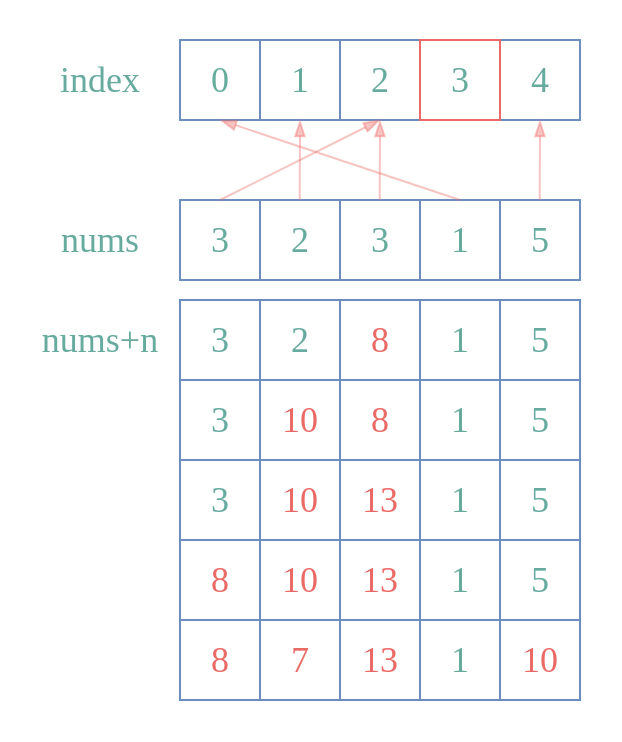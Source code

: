 <mxfile version="15.9.4" type="device"><diagram id="U2xB3zIjQ8TC4uwwACwZ" name="Page-1"><mxGraphModel dx="936" dy="531" grid="1" gridSize="10" guides="1" tooltips="1" connect="1" arrows="1" fold="1" page="1" pageScale="1" pageWidth="850" pageHeight="1100" math="0" shadow="0"><root><mxCell id="0"/><mxCell id="1" parent="0"/><mxCell id="mcKAn6WwkkcnGos3xw8M-1" value="" style="rounded=0;whiteSpace=wrap;html=1;fillColor=none;strokeColor=#6c8ebf;" vertex="1" parent="1"><mxGeometry x="320" y="310" width="40" height="40" as="geometry"/></mxCell><mxCell id="mcKAn6WwkkcnGos3xw8M-2" value="&lt;font face=&quot;monaco&quot; data-font-src=&quot;https://fonts.googleapis.com/css?family=monaco&quot; color=&quot;#67ab9f&quot; style=&quot;font-size: 18px&quot;&gt;0&lt;/font&gt;" style="text;html=1;strokeColor=none;fillColor=none;align=center;verticalAlign=middle;whiteSpace=wrap;rounded=0;" vertex="1" parent="1"><mxGeometry x="320" y="310" width="40" height="40" as="geometry"/></mxCell><mxCell id="mcKAn6WwkkcnGos3xw8M-3" value="" style="rounded=0;whiteSpace=wrap;html=1;fillColor=none;strokeColor=#6c8ebf;" vertex="1" parent="1"><mxGeometry x="360" y="310" width="40" height="40" as="geometry"/></mxCell><mxCell id="mcKAn6WwkkcnGos3xw8M-4" value="&lt;font face=&quot;monaco&quot; data-font-src=&quot;https://fonts.googleapis.com/css?family=monaco&quot; color=&quot;#67ab9f&quot; style=&quot;font-size: 18px&quot;&gt;1&lt;/font&gt;" style="text;html=1;strokeColor=none;fillColor=none;align=center;verticalAlign=middle;whiteSpace=wrap;rounded=0;" vertex="1" parent="1"><mxGeometry x="360" y="310" width="40" height="40" as="geometry"/></mxCell><mxCell id="mcKAn6WwkkcnGos3xw8M-5" value="" style="rounded=0;whiteSpace=wrap;html=1;fillColor=none;strokeColor=#6c8ebf;" vertex="1" parent="1"><mxGeometry x="400" y="310" width="40" height="40" as="geometry"/></mxCell><mxCell id="mcKAn6WwkkcnGos3xw8M-6" value="&lt;font face=&quot;monaco&quot; data-font-src=&quot;https://fonts.googleapis.com/css?family=monaco&quot; color=&quot;#67ab9f&quot; style=&quot;font-size: 18px&quot;&gt;2&lt;/font&gt;" style="text;html=1;strokeColor=none;fillColor=none;align=center;verticalAlign=middle;whiteSpace=wrap;rounded=0;" vertex="1" parent="1"><mxGeometry x="400" y="310" width="40" height="40" as="geometry"/></mxCell><mxCell id="mcKAn6WwkkcnGos3xw8M-7" value="" style="rounded=0;whiteSpace=wrap;html=1;fillColor=none;strokeColor=#6c8ebf;" vertex="1" parent="1"><mxGeometry x="440" y="310" width="40" height="40" as="geometry"/></mxCell><mxCell id="mcKAn6WwkkcnGos3xw8M-9" value="" style="rounded=0;whiteSpace=wrap;html=1;fillColor=none;strokeColor=#6c8ebf;" vertex="1" parent="1"><mxGeometry x="480" y="310" width="40" height="40" as="geometry"/></mxCell><mxCell id="mcKAn6WwkkcnGos3xw8M-10" value="&lt;font face=&quot;monaco&quot; data-font-src=&quot;https://fonts.googleapis.com/css?family=monaco&quot; color=&quot;#67ab9f&quot; style=&quot;font-size: 18px&quot;&gt;4&lt;/font&gt;" style="text;html=1;strokeColor=none;fillColor=none;align=center;verticalAlign=middle;whiteSpace=wrap;rounded=0;" vertex="1" parent="1"><mxGeometry x="480" y="310" width="40" height="40" as="geometry"/></mxCell><mxCell id="mcKAn6WwkkcnGos3xw8M-13" value="&lt;font face=&quot;monaco&quot; data-font-src=&quot;https://fonts.googleapis.com/css?family=monaco&quot; color=&quot;#67ab9f&quot; style=&quot;font-size: 18px&quot;&gt;index&lt;/font&gt;" style="text;html=1;strokeColor=none;fillColor=none;align=center;verticalAlign=middle;whiteSpace=wrap;rounded=0;" vertex="1" parent="1"><mxGeometry x="240" y="310" width="80" height="40" as="geometry"/></mxCell><mxCell id="mcKAn6WwkkcnGos3xw8M-14" value="" style="rounded=0;whiteSpace=wrap;html=1;fillColor=none;strokeColor=#6c8ebf;" vertex="1" parent="1"><mxGeometry x="320" y="390" width="40" height="40" as="geometry"/></mxCell><mxCell id="mcKAn6WwkkcnGos3xw8M-15" value="&lt;font face=&quot;monaco&quot; data-font-src=&quot;https://fonts.googleapis.com/css?family=monaco&quot; color=&quot;#67ab9f&quot; style=&quot;font-size: 18px&quot;&gt;3&lt;/font&gt;" style="text;html=1;strokeColor=none;fillColor=none;align=center;verticalAlign=middle;whiteSpace=wrap;rounded=0;" vertex="1" parent="1"><mxGeometry x="320" y="390" width="40" height="40" as="geometry"/></mxCell><mxCell id="mcKAn6WwkkcnGos3xw8M-16" value="" style="rounded=0;whiteSpace=wrap;html=1;fillColor=none;strokeColor=#6c8ebf;" vertex="1" parent="1"><mxGeometry x="360" y="390" width="40" height="40" as="geometry"/></mxCell><mxCell id="mcKAn6WwkkcnGos3xw8M-17" value="&lt;font face=&quot;monaco&quot; data-font-src=&quot;https://fonts.googleapis.com/css?family=monaco&quot; color=&quot;#67ab9f&quot; style=&quot;font-size: 18px&quot;&gt;2&lt;/font&gt;" style="text;html=1;strokeColor=none;fillColor=none;align=center;verticalAlign=middle;whiteSpace=wrap;rounded=0;" vertex="1" parent="1"><mxGeometry x="360" y="390" width="40" height="40" as="geometry"/></mxCell><mxCell id="mcKAn6WwkkcnGos3xw8M-18" value="" style="rounded=0;whiteSpace=wrap;html=1;fillColor=none;strokeColor=#6c8ebf;" vertex="1" parent="1"><mxGeometry x="400" y="390" width="40" height="40" as="geometry"/></mxCell><mxCell id="mcKAn6WwkkcnGos3xw8M-19" value="&lt;font face=&quot;monaco&quot; data-font-src=&quot;https://fonts.googleapis.com/css?family=monaco&quot; color=&quot;#67ab9f&quot; style=&quot;font-size: 18px&quot;&gt;3&lt;/font&gt;" style="text;html=1;strokeColor=none;fillColor=none;align=center;verticalAlign=middle;whiteSpace=wrap;rounded=0;" vertex="1" parent="1"><mxGeometry x="400" y="390" width="40" height="40" as="geometry"/></mxCell><mxCell id="mcKAn6WwkkcnGos3xw8M-20" value="" style="rounded=0;whiteSpace=wrap;html=1;fillColor=none;strokeColor=#6c8ebf;" vertex="1" parent="1"><mxGeometry x="440" y="390" width="40" height="40" as="geometry"/></mxCell><mxCell id="mcKAn6WwkkcnGos3xw8M-21" value="&lt;font face=&quot;monaco&quot; data-font-src=&quot;https://fonts.googleapis.com/css?family=monaco&quot; color=&quot;#67ab9f&quot; style=&quot;font-size: 18px&quot;&gt;1&lt;/font&gt;" style="text;html=1;strokeColor=none;fillColor=none;align=center;verticalAlign=middle;whiteSpace=wrap;rounded=0;" vertex="1" parent="1"><mxGeometry x="440" y="390" width="40" height="40" as="geometry"/></mxCell><mxCell id="mcKAn6WwkkcnGos3xw8M-22" value="" style="rounded=0;whiteSpace=wrap;html=1;fillColor=none;strokeColor=#6c8ebf;" vertex="1" parent="1"><mxGeometry x="480" y="390" width="40" height="40" as="geometry"/></mxCell><mxCell id="mcKAn6WwkkcnGos3xw8M-23" value="&lt;font face=&quot;monaco&quot; data-font-src=&quot;https://fonts.googleapis.com/css?family=monaco&quot; color=&quot;#67ab9f&quot; style=&quot;font-size: 18px&quot;&gt;5&lt;/font&gt;" style="text;html=1;strokeColor=none;fillColor=none;align=center;verticalAlign=middle;whiteSpace=wrap;rounded=0;" vertex="1" parent="1"><mxGeometry x="480" y="390" width="40" height="40" as="geometry"/></mxCell><mxCell id="mcKAn6WwkkcnGos3xw8M-24" value="&lt;font color=&quot;#67ab9f&quot; face=&quot;monaco&quot;&gt;&lt;span style=&quot;font-size: 18px&quot;&gt;nums&lt;/span&gt;&lt;/font&gt;" style="text;html=1;strokeColor=none;fillColor=none;align=center;verticalAlign=middle;whiteSpace=wrap;rounded=0;" vertex="1" parent="1"><mxGeometry x="240" y="390" width="80" height="40" as="geometry"/></mxCell><mxCell id="mcKAn6WwkkcnGos3xw8M-25" value="" style="rounded=0;whiteSpace=wrap;html=1;fillColor=none;strokeColor=#6c8ebf;" vertex="1" parent="1"><mxGeometry x="320" y="600" width="40" height="40" as="geometry"/></mxCell><mxCell id="mcKAn6WwkkcnGos3xw8M-26" value="&lt;font face=&quot;monaco&quot; data-font-src=&quot;https://fonts.googleapis.com/css?family=monaco&quot; style=&quot;font-size: 18px&quot; color=&quot;#ea6b66&quot;&gt;8&lt;/font&gt;" style="text;html=1;strokeColor=none;fillColor=none;align=center;verticalAlign=middle;whiteSpace=wrap;rounded=0;" vertex="1" parent="1"><mxGeometry x="320" y="600" width="40" height="40" as="geometry"/></mxCell><mxCell id="mcKAn6WwkkcnGos3xw8M-27" value="" style="rounded=0;whiteSpace=wrap;html=1;fillColor=none;strokeColor=#6c8ebf;" vertex="1" parent="1"><mxGeometry x="360" y="600" width="40" height="40" as="geometry"/></mxCell><mxCell id="mcKAn6WwkkcnGos3xw8M-28" value="&lt;font face=&quot;monaco&quot; data-font-src=&quot;https://fonts.googleapis.com/css?family=monaco&quot; style=&quot;font-size: 18px&quot; color=&quot;#ea6b66&quot;&gt;7&lt;/font&gt;" style="text;html=1;strokeColor=none;fillColor=none;align=center;verticalAlign=middle;whiteSpace=wrap;rounded=0;" vertex="1" parent="1"><mxGeometry x="360" y="600" width="40" height="40" as="geometry"/></mxCell><mxCell id="mcKAn6WwkkcnGos3xw8M-29" value="" style="rounded=0;whiteSpace=wrap;html=1;fillColor=none;strokeColor=#6c8ebf;" vertex="1" parent="1"><mxGeometry x="400" y="600" width="40" height="40" as="geometry"/></mxCell><mxCell id="mcKAn6WwkkcnGos3xw8M-30" value="&lt;font face=&quot;monaco&quot; data-font-src=&quot;https://fonts.googleapis.com/css?family=monaco&quot; style=&quot;font-size: 18px&quot; color=&quot;#ea6b66&quot;&gt;13&lt;/font&gt;" style="text;html=1;strokeColor=none;fillColor=none;align=center;verticalAlign=middle;whiteSpace=wrap;rounded=0;" vertex="1" parent="1"><mxGeometry x="400" y="600" width="40" height="40" as="geometry"/></mxCell><mxCell id="mcKAn6WwkkcnGos3xw8M-31" value="" style="rounded=0;whiteSpace=wrap;html=1;fillColor=none;strokeColor=#6c8ebf;" vertex="1" parent="1"><mxGeometry x="440" y="600" width="40" height="40" as="geometry"/></mxCell><mxCell id="mcKAn6WwkkcnGos3xw8M-33" value="" style="rounded=0;whiteSpace=wrap;html=1;fillColor=none;strokeColor=#6c8ebf;" vertex="1" parent="1"><mxGeometry x="480" y="600" width="40" height="40" as="geometry"/></mxCell><mxCell id="mcKAn6WwkkcnGos3xw8M-34" value="&lt;font face=&quot;monaco&quot; data-font-src=&quot;https://fonts.googleapis.com/css?family=monaco&quot; style=&quot;font-size: 18px&quot; color=&quot;#ea6b66&quot;&gt;10&lt;/font&gt;" style="text;html=1;strokeColor=none;fillColor=none;align=center;verticalAlign=middle;whiteSpace=wrap;rounded=0;" vertex="1" parent="1"><mxGeometry x="480" y="600" width="40" height="40" as="geometry"/></mxCell><mxCell id="mcKAn6WwkkcnGos3xw8M-35" value="&lt;font face=&quot;monaco&quot; data-font-src=&quot;https://fonts.googleapis.com/css?family=monaco&quot; color=&quot;#67ab9f&quot; style=&quot;font-size: 18px&quot;&gt;nums+n&lt;/font&gt;" style="text;html=1;strokeColor=none;fillColor=none;align=center;verticalAlign=middle;whiteSpace=wrap;rounded=0;" vertex="1" parent="1"><mxGeometry x="240" y="440" width="80" height="40" as="geometry"/></mxCell><mxCell id="mcKAn6WwkkcnGos3xw8M-38" value="" style="endArrow=blockThin;html=1;rounded=0;fontSize=18;fontColor=#1699D3;strokeColor=#EA6B66;endFill=1;opacity=40;entryX=0.5;entryY=1;entryDx=0;entryDy=0;" edge="1" parent="1" target="mcKAn6WwkkcnGos3xw8M-6"><mxGeometry width="50" height="50" relative="1" as="geometry"><mxPoint x="340" y="390" as="sourcePoint"/><mxPoint x="420" y="370" as="targetPoint"/></mxGeometry></mxCell><mxCell id="mcKAn6WwkkcnGos3xw8M-39" value="" style="endArrow=blockThin;html=1;rounded=0;fontSize=18;fontColor=#1699D3;strokeColor=#EA6B66;endFill=1;opacity=40;entryX=0.5;entryY=1;entryDx=0;entryDy=0;" edge="1" parent="1" target="mcKAn6WwkkcnGos3xw8M-4"><mxGeometry width="50" height="50" relative="1" as="geometry"><mxPoint x="379.86" y="390" as="sourcePoint"/><mxPoint x="379.86" y="370" as="targetPoint"/></mxGeometry></mxCell><mxCell id="mcKAn6WwkkcnGos3xw8M-40" value="" style="endArrow=blockThin;html=1;rounded=0;fontSize=18;fontColor=#1699D3;strokeColor=#EA6B66;endFill=1;opacity=40;entryX=0.5;entryY=1;entryDx=0;entryDy=0;" edge="1" parent="1" target="mcKAn6WwkkcnGos3xw8M-2"><mxGeometry width="50" height="50" relative="1" as="geometry"><mxPoint x="460" y="390" as="sourcePoint"/><mxPoint x="340" y="370" as="targetPoint"/></mxGeometry></mxCell><mxCell id="mcKAn6WwkkcnGos3xw8M-41" value="" style="endArrow=blockThin;html=1;rounded=0;fontSize=18;fontColor=#1699D3;strokeColor=#EA6B66;endFill=1;opacity=40;" edge="1" parent="1"><mxGeometry width="50" height="50" relative="1" as="geometry"><mxPoint x="419.86" y="390" as="sourcePoint"/><mxPoint x="420" y="350" as="targetPoint"/></mxGeometry></mxCell><mxCell id="mcKAn6WwkkcnGos3xw8M-42" value="" style="endArrow=blockThin;html=1;rounded=0;fontSize=18;fontColor=#1699D3;strokeColor=#EA6B66;endFill=1;opacity=40;" edge="1" parent="1"><mxGeometry width="50" height="50" relative="1" as="geometry"><mxPoint x="499.86" y="390" as="sourcePoint"/><mxPoint x="500" y="350" as="targetPoint"/></mxGeometry></mxCell><mxCell id="mcKAn6WwkkcnGos3xw8M-32" value="&lt;font face=&quot;monaco&quot; data-font-src=&quot;https://fonts.googleapis.com/css?family=monaco&quot; color=&quot;#67ab9f&quot; style=&quot;font-size: 18px&quot;&gt;1&lt;/font&gt;" style="text;html=1;align=center;verticalAlign=middle;whiteSpace=wrap;rounded=0;" vertex="1" parent="1"><mxGeometry x="440" y="600" width="40" height="40" as="geometry"/></mxCell><mxCell id="mcKAn6WwkkcnGos3xw8M-43" value="" style="rounded=0;whiteSpace=wrap;html=1;fillColor=none;strokeColor=#6c8ebf;" vertex="1" parent="1"><mxGeometry x="320" y="440" width="40" height="40" as="geometry"/></mxCell><mxCell id="mcKAn6WwkkcnGos3xw8M-44" value="&lt;span style=&quot;color: rgb(103 , 171 , 159) ; font-family: &amp;#34;monaco&amp;#34; ; font-size: 18px&quot;&gt;3&lt;/span&gt;" style="text;html=1;strokeColor=none;fillColor=none;align=center;verticalAlign=middle;whiteSpace=wrap;rounded=0;" vertex="1" parent="1"><mxGeometry x="320" y="440" width="40" height="40" as="geometry"/></mxCell><mxCell id="mcKAn6WwkkcnGos3xw8M-45" value="" style="rounded=0;whiteSpace=wrap;html=1;fillColor=none;strokeColor=#6c8ebf;" vertex="1" parent="1"><mxGeometry x="360" y="440" width="40" height="40" as="geometry"/></mxCell><mxCell id="mcKAn6WwkkcnGos3xw8M-46" value="&lt;span style=&quot;color: rgb(103 , 171 , 159) ; font-family: &amp;#34;monaco&amp;#34; ; font-size: 18px&quot;&gt;2&lt;/span&gt;" style="text;html=1;strokeColor=none;fillColor=none;align=center;verticalAlign=middle;whiteSpace=wrap;rounded=0;" vertex="1" parent="1"><mxGeometry x="360" y="440" width="40" height="40" as="geometry"/></mxCell><mxCell id="mcKAn6WwkkcnGos3xw8M-47" value="" style="rounded=0;whiteSpace=wrap;html=1;fillColor=none;strokeColor=#6c8ebf;" vertex="1" parent="1"><mxGeometry x="400" y="440" width="40" height="40" as="geometry"/></mxCell><mxCell id="mcKAn6WwkkcnGos3xw8M-48" value="&lt;font face=&quot;monaco&quot; data-font-src=&quot;https://fonts.googleapis.com/css?family=monaco&quot; style=&quot;font-size: 18px&quot; color=&quot;#ea6b66&quot;&gt;8&lt;/font&gt;" style="text;html=1;strokeColor=none;fillColor=none;align=center;verticalAlign=middle;whiteSpace=wrap;rounded=0;" vertex="1" parent="1"><mxGeometry x="400" y="440" width="40" height="40" as="geometry"/></mxCell><mxCell id="mcKAn6WwkkcnGos3xw8M-49" value="" style="rounded=0;whiteSpace=wrap;html=1;fillColor=none;strokeColor=#6c8ebf;" vertex="1" parent="1"><mxGeometry x="440" y="440" width="40" height="40" as="geometry"/></mxCell><mxCell id="mcKAn6WwkkcnGos3xw8M-50" value="" style="rounded=0;whiteSpace=wrap;html=1;fillColor=none;strokeColor=#6c8ebf;" vertex="1" parent="1"><mxGeometry x="480" y="440" width="40" height="40" as="geometry"/></mxCell><mxCell id="mcKAn6WwkkcnGos3xw8M-51" value="&lt;font color=&quot;#67ab9f&quot; face=&quot;monaco&quot;&gt;&lt;span style=&quot;font-size: 18px&quot;&gt;5&lt;/span&gt;&lt;/font&gt;" style="text;html=1;strokeColor=none;fillColor=none;align=center;verticalAlign=middle;whiteSpace=wrap;rounded=0;" vertex="1" parent="1"><mxGeometry x="480" y="440" width="40" height="40" as="geometry"/></mxCell><mxCell id="mcKAn6WwkkcnGos3xw8M-54" value="&lt;font face=&quot;monaco&quot; data-font-src=&quot;https://fonts.googleapis.com/css?family=monaco&quot; color=&quot;#67ab9f&quot; style=&quot;font-size: 18px&quot;&gt;1&lt;/font&gt;" style="text;html=1;align=center;verticalAlign=middle;whiteSpace=wrap;rounded=0;" vertex="1" parent="1"><mxGeometry x="440" y="440" width="40" height="40" as="geometry"/></mxCell><mxCell id="mcKAn6WwkkcnGos3xw8M-55" value="" style="rounded=0;whiteSpace=wrap;html=1;fillColor=none;strokeColor=#6c8ebf;" vertex="1" parent="1"><mxGeometry x="320" y="480" width="40" height="40" as="geometry"/></mxCell><mxCell id="mcKAn6WwkkcnGos3xw8M-56" value="&lt;span style=&quot;color: rgb(103 , 171 , 159) ; font-family: &amp;#34;monaco&amp;#34; ; font-size: 18px&quot;&gt;3&lt;/span&gt;" style="text;html=1;strokeColor=none;fillColor=none;align=center;verticalAlign=middle;whiteSpace=wrap;rounded=0;" vertex="1" parent="1"><mxGeometry x="320" y="480" width="40" height="40" as="geometry"/></mxCell><mxCell id="mcKAn6WwkkcnGos3xw8M-57" value="" style="rounded=0;whiteSpace=wrap;html=1;fillColor=none;strokeColor=#6c8ebf;" vertex="1" parent="1"><mxGeometry x="360" y="480" width="40" height="40" as="geometry"/></mxCell><mxCell id="mcKAn6WwkkcnGos3xw8M-58" value="&lt;span style=&quot;font-family: &amp;#34;monaco&amp;#34; ; font-size: 18px&quot;&gt;&lt;font color=&quot;#ea6b66&quot;&gt;10&lt;/font&gt;&lt;/span&gt;" style="text;html=1;strokeColor=none;fillColor=none;align=center;verticalAlign=middle;whiteSpace=wrap;rounded=0;" vertex="1" parent="1"><mxGeometry x="360" y="480" width="40" height="40" as="geometry"/></mxCell><mxCell id="mcKAn6WwkkcnGos3xw8M-59" value="" style="rounded=0;whiteSpace=wrap;html=1;fillColor=none;strokeColor=#6c8ebf;" vertex="1" parent="1"><mxGeometry x="400" y="480" width="40" height="40" as="geometry"/></mxCell><mxCell id="mcKAn6WwkkcnGos3xw8M-60" value="&lt;font face=&quot;monaco&quot; data-font-src=&quot;https://fonts.googleapis.com/css?family=monaco&quot; style=&quot;font-size: 18px&quot; color=&quot;#ea6b66&quot;&gt;8&lt;/font&gt;" style="text;html=1;strokeColor=none;fillColor=none;align=center;verticalAlign=middle;whiteSpace=wrap;rounded=0;" vertex="1" parent="1"><mxGeometry x="400" y="480" width="40" height="40" as="geometry"/></mxCell><mxCell id="mcKAn6WwkkcnGos3xw8M-61" value="" style="rounded=0;whiteSpace=wrap;html=1;fillColor=none;strokeColor=#6c8ebf;" vertex="1" parent="1"><mxGeometry x="440" y="480" width="40" height="40" as="geometry"/></mxCell><mxCell id="mcKAn6WwkkcnGos3xw8M-62" value="" style="rounded=0;whiteSpace=wrap;html=1;fillColor=none;strokeColor=#6c8ebf;" vertex="1" parent="1"><mxGeometry x="480" y="480" width="40" height="40" as="geometry"/></mxCell><mxCell id="mcKAn6WwkkcnGos3xw8M-63" value="&lt;font color=&quot;#67ab9f&quot; face=&quot;monaco&quot;&gt;&lt;span style=&quot;font-size: 18px&quot;&gt;5&lt;/span&gt;&lt;/font&gt;" style="text;html=1;strokeColor=none;fillColor=none;align=center;verticalAlign=middle;whiteSpace=wrap;rounded=0;" vertex="1" parent="1"><mxGeometry x="480" y="480" width="40" height="40" as="geometry"/></mxCell><mxCell id="mcKAn6WwkkcnGos3xw8M-64" value="&lt;font face=&quot;monaco&quot; data-font-src=&quot;https://fonts.googleapis.com/css?family=monaco&quot; color=&quot;#67ab9f&quot; style=&quot;font-size: 18px&quot;&gt;1&lt;/font&gt;" style="text;html=1;align=center;verticalAlign=middle;whiteSpace=wrap;rounded=0;" vertex="1" parent="1"><mxGeometry x="440" y="480" width="40" height="40" as="geometry"/></mxCell><mxCell id="mcKAn6WwkkcnGos3xw8M-65" value="" style="rounded=0;whiteSpace=wrap;html=1;fillColor=none;strokeColor=#6c8ebf;" vertex="1" parent="1"><mxGeometry x="320" y="520" width="40" height="40" as="geometry"/></mxCell><mxCell id="mcKAn6WwkkcnGos3xw8M-66" value="&lt;span style=&quot;color: rgb(103 , 171 , 159) ; font-family: &amp;#34;monaco&amp;#34; ; font-size: 18px&quot;&gt;3&lt;/span&gt;" style="text;html=1;strokeColor=none;fillColor=none;align=center;verticalAlign=middle;whiteSpace=wrap;rounded=0;" vertex="1" parent="1"><mxGeometry x="320" y="520" width="40" height="40" as="geometry"/></mxCell><mxCell id="mcKAn6WwkkcnGos3xw8M-67" value="" style="rounded=0;whiteSpace=wrap;html=1;fillColor=none;strokeColor=#6c8ebf;" vertex="1" parent="1"><mxGeometry x="360" y="520" width="40" height="40" as="geometry"/></mxCell><mxCell id="mcKAn6WwkkcnGos3xw8M-68" value="&lt;span style=&quot;font-family: &amp;#34;monaco&amp;#34; ; font-size: 18px&quot;&gt;&lt;font color=&quot;#ea6b66&quot;&gt;10&lt;/font&gt;&lt;/span&gt;" style="text;html=1;strokeColor=none;fillColor=none;align=center;verticalAlign=middle;whiteSpace=wrap;rounded=0;" vertex="1" parent="1"><mxGeometry x="360" y="520" width="40" height="40" as="geometry"/></mxCell><mxCell id="mcKAn6WwkkcnGos3xw8M-69" value="" style="rounded=0;whiteSpace=wrap;html=1;fillColor=none;strokeColor=#6c8ebf;" vertex="1" parent="1"><mxGeometry x="400" y="520" width="40" height="40" as="geometry"/></mxCell><mxCell id="mcKAn6WwkkcnGos3xw8M-70" value="&lt;font face=&quot;monaco&quot; data-font-src=&quot;https://fonts.googleapis.com/css?family=monaco&quot; style=&quot;font-size: 18px&quot; color=&quot;#ea6b66&quot;&gt;13&lt;/font&gt;" style="text;html=1;strokeColor=none;fillColor=none;align=center;verticalAlign=middle;whiteSpace=wrap;rounded=0;" vertex="1" parent="1"><mxGeometry x="400" y="520" width="40" height="40" as="geometry"/></mxCell><mxCell id="mcKAn6WwkkcnGos3xw8M-71" value="" style="rounded=0;whiteSpace=wrap;html=1;fillColor=none;strokeColor=#6c8ebf;" vertex="1" parent="1"><mxGeometry x="440" y="520" width="40" height="40" as="geometry"/></mxCell><mxCell id="mcKAn6WwkkcnGos3xw8M-72" value="" style="rounded=0;whiteSpace=wrap;html=1;fillColor=none;strokeColor=#6c8ebf;" vertex="1" parent="1"><mxGeometry x="480" y="520" width="40" height="40" as="geometry"/></mxCell><mxCell id="mcKAn6WwkkcnGos3xw8M-73" value="&lt;font color=&quot;#67ab9f&quot; face=&quot;monaco&quot;&gt;&lt;span style=&quot;font-size: 18px&quot;&gt;5&lt;/span&gt;&lt;/font&gt;" style="text;html=1;strokeColor=none;fillColor=none;align=center;verticalAlign=middle;whiteSpace=wrap;rounded=0;" vertex="1" parent="1"><mxGeometry x="480" y="520" width="40" height="40" as="geometry"/></mxCell><mxCell id="mcKAn6WwkkcnGos3xw8M-74" value="&lt;font face=&quot;monaco&quot; data-font-src=&quot;https://fonts.googleapis.com/css?family=monaco&quot; color=&quot;#67ab9f&quot; style=&quot;font-size: 18px&quot;&gt;1&lt;/font&gt;" style="text;html=1;align=center;verticalAlign=middle;whiteSpace=wrap;rounded=0;" vertex="1" parent="1"><mxGeometry x="440" y="520" width="40" height="40" as="geometry"/></mxCell><mxCell id="mcKAn6WwkkcnGos3xw8M-75" value="" style="rounded=0;whiteSpace=wrap;html=1;fillColor=none;strokeColor=#6c8ebf;" vertex="1" parent="1"><mxGeometry x="320" y="560" width="40" height="40" as="geometry"/></mxCell><mxCell id="mcKAn6WwkkcnGos3xw8M-76" value="&lt;span style=&quot;font-family: &amp;#34;monaco&amp;#34; ; font-size: 18px&quot;&gt;&lt;font color=&quot;#ea6b66&quot;&gt;8&lt;/font&gt;&lt;/span&gt;" style="text;html=1;strokeColor=none;fillColor=none;align=center;verticalAlign=middle;whiteSpace=wrap;rounded=0;" vertex="1" parent="1"><mxGeometry x="320" y="560" width="40" height="40" as="geometry"/></mxCell><mxCell id="mcKAn6WwkkcnGos3xw8M-77" value="" style="rounded=0;whiteSpace=wrap;html=1;fillColor=none;strokeColor=#6c8ebf;" vertex="1" parent="1"><mxGeometry x="360" y="560" width="40" height="40" as="geometry"/></mxCell><mxCell id="mcKAn6WwkkcnGos3xw8M-78" value="&lt;span style=&quot;font-family: &amp;#34;monaco&amp;#34; ; font-size: 18px&quot;&gt;&lt;font color=&quot;#ea6b66&quot;&gt;10&lt;/font&gt;&lt;/span&gt;" style="text;html=1;strokeColor=none;fillColor=none;align=center;verticalAlign=middle;whiteSpace=wrap;rounded=0;" vertex="1" parent="1"><mxGeometry x="360" y="560" width="40" height="40" as="geometry"/></mxCell><mxCell id="mcKAn6WwkkcnGos3xw8M-79" value="" style="rounded=0;whiteSpace=wrap;html=1;fillColor=none;strokeColor=#6c8ebf;" vertex="1" parent="1"><mxGeometry x="400" y="560" width="40" height="40" as="geometry"/></mxCell><mxCell id="mcKAn6WwkkcnGos3xw8M-80" value="&lt;font face=&quot;monaco&quot; data-font-src=&quot;https://fonts.googleapis.com/css?family=monaco&quot; style=&quot;font-size: 18px&quot; color=&quot;#ea6b66&quot;&gt;13&lt;/font&gt;" style="text;html=1;strokeColor=none;fillColor=none;align=center;verticalAlign=middle;whiteSpace=wrap;rounded=0;" vertex="1" parent="1"><mxGeometry x="400" y="560" width="40" height="40" as="geometry"/></mxCell><mxCell id="mcKAn6WwkkcnGos3xw8M-81" value="" style="rounded=0;whiteSpace=wrap;html=1;fillColor=none;strokeColor=#6c8ebf;" vertex="1" parent="1"><mxGeometry x="440" y="560" width="40" height="40" as="geometry"/></mxCell><mxCell id="mcKAn6WwkkcnGos3xw8M-82" value="" style="rounded=0;whiteSpace=wrap;html=1;fillColor=none;strokeColor=#6c8ebf;" vertex="1" parent="1"><mxGeometry x="480" y="560" width="40" height="40" as="geometry"/></mxCell><mxCell id="mcKAn6WwkkcnGos3xw8M-83" value="&lt;font color=&quot;#67ab9f&quot; face=&quot;monaco&quot;&gt;&lt;span style=&quot;font-size: 18px&quot;&gt;5&lt;/span&gt;&lt;/font&gt;" style="text;html=1;strokeColor=none;fillColor=none;align=center;verticalAlign=middle;whiteSpace=wrap;rounded=0;" vertex="1" parent="1"><mxGeometry x="480" y="560" width="40" height="40" as="geometry"/></mxCell><mxCell id="mcKAn6WwkkcnGos3xw8M-84" value="&lt;font face=&quot;monaco&quot; data-font-src=&quot;https://fonts.googleapis.com/css?family=monaco&quot; color=&quot;#67ab9f&quot; style=&quot;font-size: 18px&quot;&gt;1&lt;/font&gt;" style="text;html=1;align=center;verticalAlign=middle;whiteSpace=wrap;rounded=0;" vertex="1" parent="1"><mxGeometry x="440" y="560" width="40" height="40" as="geometry"/></mxCell><mxCell id="mcKAn6WwkkcnGos3xw8M-8" value="&lt;font face=&quot;monaco&quot; data-font-src=&quot;https://fonts.googleapis.com/css?family=monaco&quot; color=&quot;#67ab9f&quot; style=&quot;font-size: 18px&quot;&gt;3&lt;/font&gt;" style="text;html=1;strokeColor=#EA6B66;fillColor=none;align=center;verticalAlign=middle;whiteSpace=wrap;rounded=0;" vertex="1" parent="1"><mxGeometry x="440" y="310" width="40" height="40" as="geometry"/></mxCell><mxCell id="mcKAn6WwkkcnGos3xw8M-85" value="" style="rounded=0;whiteSpace=wrap;html=1;fontSize=18;fontColor=#EA6B66;strokeColor=none;fillColor=none;" vertex="1" parent="1"><mxGeometry x="230" y="290" width="310" height="370" as="geometry"/></mxCell></root></mxGraphModel></diagram></mxfile>